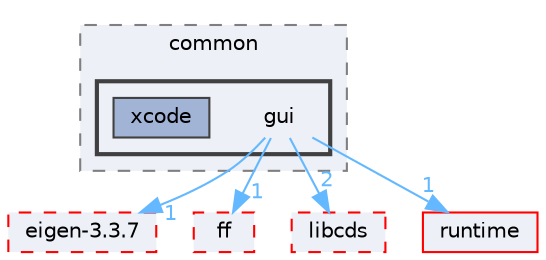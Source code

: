digraph "external/taskflow/3rd-party/tbb/examples/common/gui"
{
 // LATEX_PDF_SIZE
  bgcolor="transparent";
  edge [fontname=Helvetica,fontsize=10,labelfontname=Helvetica,labelfontsize=10];
  node [fontname=Helvetica,fontsize=10,shape=box,height=0.2,width=0.4];
  compound=true
  subgraph clusterdir_54703c436fa5ff1ab20c927331cf8a3a {
    graph [ bgcolor="#edf0f7", pencolor="grey50", label="common", fontname=Helvetica,fontsize=10 style="filled,dashed", URL="dir_54703c436fa5ff1ab20c927331cf8a3a.html",tooltip=""]
  subgraph clusterdir_718690ce58b236b69ca3ef5dbe4c477a {
    graph [ bgcolor="#edf0f7", pencolor="grey25", label="", fontname=Helvetica,fontsize=10 style="filled,bold", URL="dir_718690ce58b236b69ca3ef5dbe4c477a.html",tooltip=""]
    dir_718690ce58b236b69ca3ef5dbe4c477a [shape=plaintext, label="gui"];
  dir_ac07b7e0afc630476aa486a5243bb193 [label="xcode", fillcolor="#a2b4d6", color="grey25", style="filled", URL="dir_ac07b7e0afc630476aa486a5243bb193.html",tooltip=""];
  }
  }
  dir_6c93be1e894d30561f4c37354dfed8f5 [label="eigen-3.3.7", fillcolor="#edf0f7", color="red", style="filled,dashed", URL="dir_6c93be1e894d30561f4c37354dfed8f5.html",tooltip=""];
  dir_76847c2e48732228b0d9f5df109ae853 [label="ff", fillcolor="#edf0f7", color="red", style="filled,dashed", URL="dir_76847c2e48732228b0d9f5df109ae853.html",tooltip=""];
  dir_ab6169dce0214f69bd11de922f7415d8 [label="libcds", fillcolor="#edf0f7", color="red", style="filled,dashed", URL="dir_ab6169dce0214f69bd11de922f7415d8.html",tooltip=""];
  dir_cb031e414f281a658b23dddb30bb9d2c [label="runtime", fillcolor="#edf0f7", color="red", style="filled", URL="dir_cb031e414f281a658b23dddb30bb9d2c.html",tooltip=""];
  dir_718690ce58b236b69ca3ef5dbe4c477a->dir_6c93be1e894d30561f4c37354dfed8f5 [headlabel="1", labeldistance=1.5 headhref="dir_000366_000239.html" href="dir_000366_000239.html" color="steelblue1" fontcolor="steelblue1"];
  dir_718690ce58b236b69ca3ef5dbe4c477a->dir_76847c2e48732228b0d9f5df109ae853 [headlabel="1", labeldistance=1.5 headhref="dir_000366_000311.html" href="dir_000366_000311.html" color="steelblue1" fontcolor="steelblue1"];
  dir_718690ce58b236b69ca3ef5dbe4c477a->dir_ab6169dce0214f69bd11de922f7415d8 [headlabel="2", labeldistance=1.5 headhref="dir_000366_000445.html" href="dir_000366_000445.html" color="steelblue1" fontcolor="steelblue1"];
  dir_718690ce58b236b69ca3ef5dbe4c477a->dir_cb031e414f281a658b23dddb30bb9d2c [headlabel="1", labeldistance=1.5 headhref="dir_000366_000628.html" href="dir_000366_000628.html" color="steelblue1" fontcolor="steelblue1"];
}
